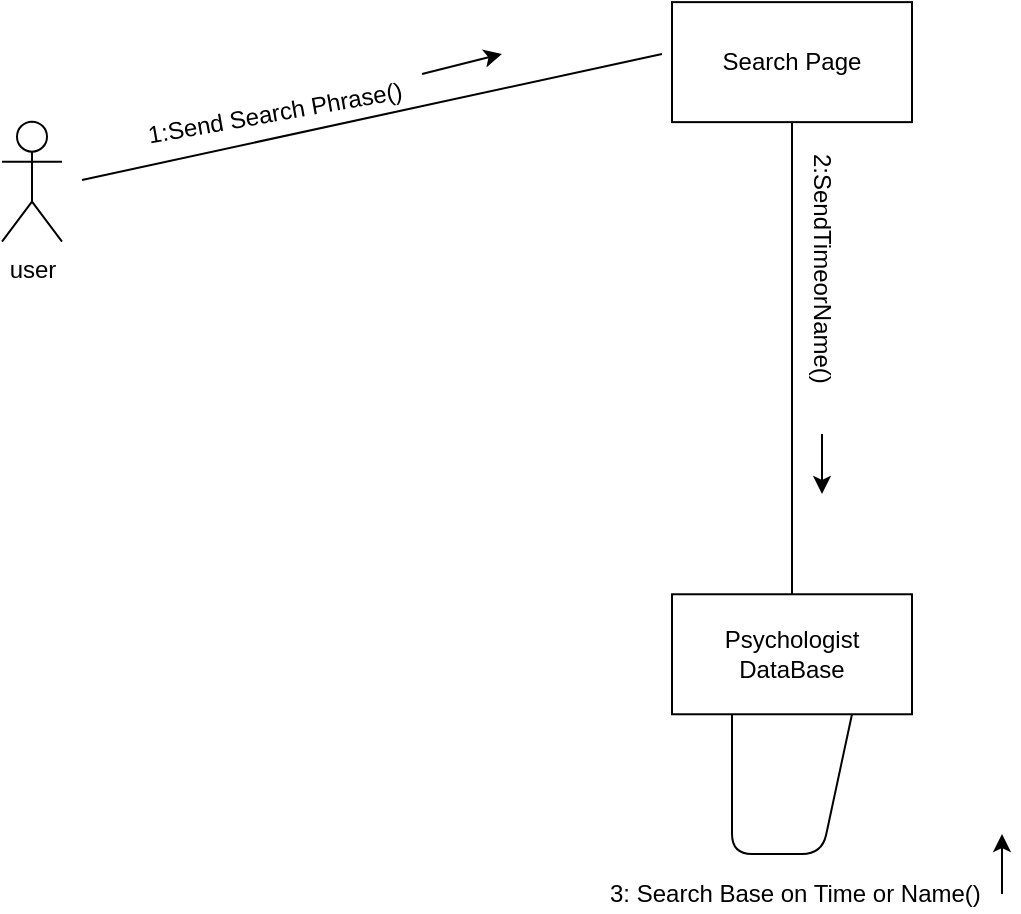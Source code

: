 <mxfile version="10.6.8" type="github"><diagram id="Wje5t8_zpEr4Sg8C7Lmg" name="Page-1"><mxGraphModel dx="787" dy="544" grid="1" gridSize="10" guides="1" tooltips="1" connect="1" arrows="1" fold="1" page="1" pageScale="1" pageWidth="850" pageHeight="1100" math="0" shadow="0"><root><mxCell id="0"/><mxCell id="1" parent="0"/><mxCell id="_TzDGy__ac0wHzmVPyNy-17" value="&lt;div&gt;user&lt;/div&gt;&lt;div&gt;&lt;br&gt;&lt;/div&gt;" style="shape=umlActor;verticalLabelPosition=bottom;labelBackgroundColor=#ffffff;verticalAlign=top;html=1;outlineConnect=0;" parent="1" vertex="1"><mxGeometry x="130" y="713.84" width="30" height="60" as="geometry"/></mxCell><mxCell id="_TzDGy__ac0wHzmVPyNy-18" value="Search Page" style="rounded=0;whiteSpace=wrap;html=1;" parent="1" vertex="1"><mxGeometry x="465" y="654.067" width="120" height="60" as="geometry"/></mxCell><mxCell id="_TzDGy__ac0wHzmVPyNy-19" value="Psychologist DataBase" style="rounded=0;whiteSpace=wrap;html=1;" parent="1" vertex="1"><mxGeometry x="465" y="950.133" width="120" height="60" as="geometry"/></mxCell><mxCell id="_TzDGy__ac0wHzmVPyNy-23" value="" style="endArrow=none;html=1;" parent="1" edge="1"><mxGeometry width="50" height="50" relative="1" as="geometry"><mxPoint x="170" y="743" as="sourcePoint"/><mxPoint x="460" y="680" as="targetPoint"/></mxGeometry></mxCell><mxCell id="_TzDGy__ac0wHzmVPyNy-24" value="1:Send Search Phrase()" style="text;html=1;rotation=-10;" parent="1" vertex="1"><mxGeometry x="200" y="695" width="140" height="30" as="geometry"/></mxCell><mxCell id="_TzDGy__ac0wHzmVPyNy-25" value="" style="endArrow=classic;html=1;" parent="1" edge="1"><mxGeometry width="50" height="50" relative="1" as="geometry"><mxPoint x="340" y="690" as="sourcePoint"/><mxPoint x="380" y="680" as="targetPoint"/></mxGeometry></mxCell><mxCell id="_TzDGy__ac0wHzmVPyNy-26" value="" style="endArrow=none;html=1;entryX=0.5;entryY=1;entryDx=0;entryDy=0;exitX=0.5;exitY=0;exitDx=0;exitDy=0;" parent="1" source="_TzDGy__ac0wHzmVPyNy-19" target="_TzDGy__ac0wHzmVPyNy-18" edge="1"><mxGeometry width="50" height="50" relative="1" as="geometry"><mxPoint x="490" y="820" as="sourcePoint"/><mxPoint x="540" y="770" as="targetPoint"/></mxGeometry></mxCell><mxCell id="_TzDGy__ac0wHzmVPyNy-28" value="&lt;span&gt;2:SendTimeorName()&lt;/span&gt;" style="text;html=1;resizable=0;points=[];autosize=1;align=left;verticalAlign=top;spacingTop=-4;rotation=90;" parent="1" vertex="1"><mxGeometry x="480" y="788" width="130" height="10" as="geometry"/></mxCell><mxCell id="_TzDGy__ac0wHzmVPyNy-29" value="" style="endArrow=classic;html=1;" parent="1" edge="1"><mxGeometry width="50" height="50" relative="1" as="geometry"><mxPoint x="540" y="870" as="sourcePoint"/><mxPoint x="540" y="900" as="targetPoint"/></mxGeometry></mxCell><mxCell id="_TzDGy__ac0wHzmVPyNy-30" value="" style="endArrow=none;html=1;exitX=0.25;exitY=1;exitDx=0;exitDy=0;entryX=0.75;entryY=1;entryDx=0;entryDy=0;" parent="1" source="_TzDGy__ac0wHzmVPyNy-19" target="_TzDGy__ac0wHzmVPyNy-19" edge="1"><mxGeometry width="50" height="50" relative="1" as="geometry"><mxPoint x="130" y="1080" as="sourcePoint"/><mxPoint x="495" y="1160" as="targetPoint"/><Array as="points"><mxPoint x="495" y="1080"/><mxPoint x="540" y="1080"/></Array></mxGeometry></mxCell><mxCell id="_TzDGy__ac0wHzmVPyNy-31" value="&lt;span&gt;3: Search Base on Time or Name()&lt;/span&gt;" style="text;html=1;resizable=0;points=[];autosize=1;align=left;verticalAlign=top;spacingTop=-4;" parent="1" vertex="1"><mxGeometry x="432" y="1090" width="200" height="10" as="geometry"/></mxCell><mxCell id="_TzDGy__ac0wHzmVPyNy-33" value="" style="endArrow=classic;html=1;" parent="1" edge="1"><mxGeometry width="50" height="50" relative="1" as="geometry"><mxPoint x="630" y="1100" as="sourcePoint"/><mxPoint x="630" y="1070" as="targetPoint"/></mxGeometry></mxCell></root></mxGraphModel></diagram></mxfile>